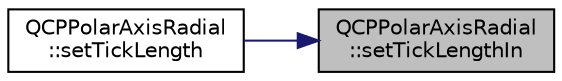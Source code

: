digraph "QCPPolarAxisRadial::setTickLengthIn"
{
 // LATEX_PDF_SIZE
  edge [fontname="Helvetica",fontsize="10",labelfontname="Helvetica",labelfontsize="10"];
  node [fontname="Helvetica",fontsize="10",shape=record];
  rankdir="RL";
  Node1 [label="QCPPolarAxisRadial\l::setTickLengthIn",height=0.2,width=0.4,color="black", fillcolor="grey75", style="filled", fontcolor="black",tooltip=" "];
  Node1 -> Node2 [dir="back",color="midnightblue",fontsize="10",style="solid",fontname="Helvetica"];
  Node2 [label="QCPPolarAxisRadial\l::setTickLength",height=0.2,width=0.4,color="black", fillcolor="white", style="filled",URL="$classQCPPolarAxisRadial.html#a773447fe8c0031ee64ca6c5257778e11",tooltip=" "];
}
